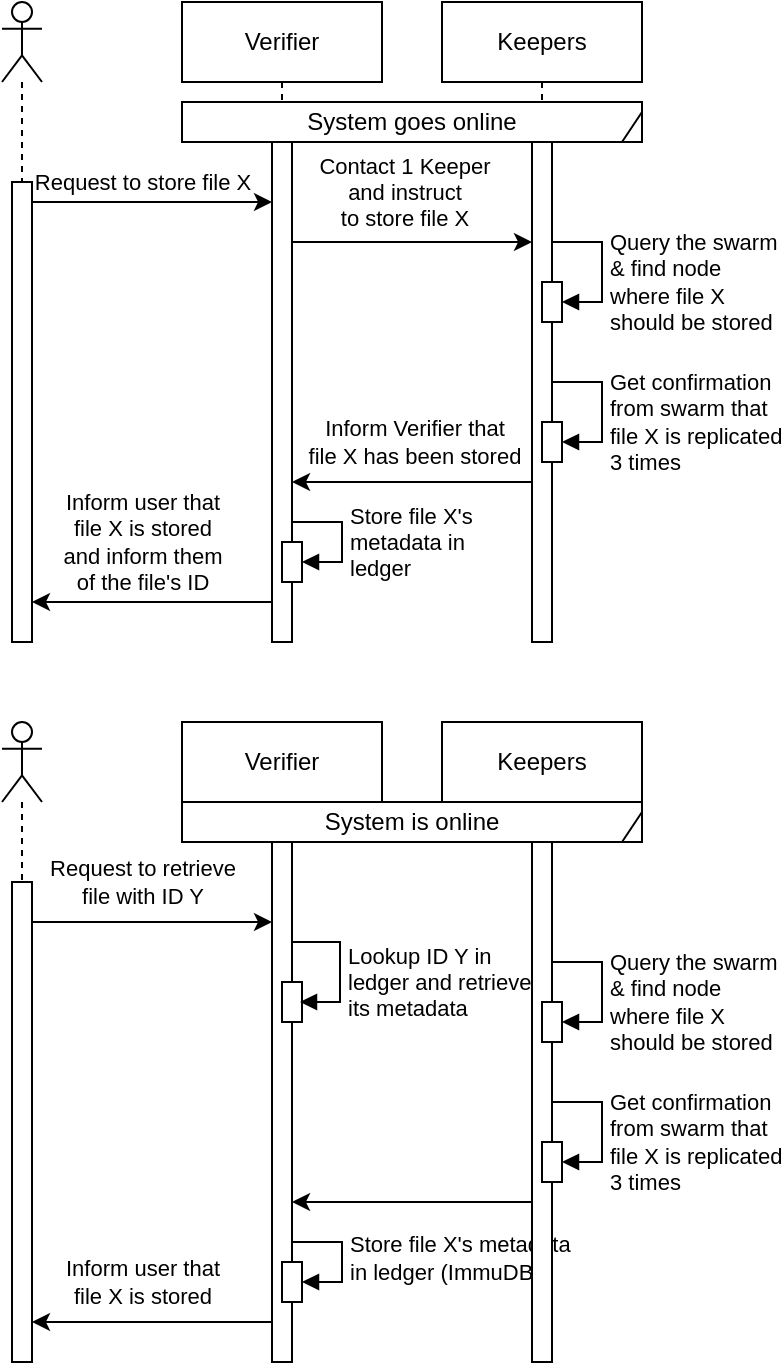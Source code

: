 <mxfile version="21.3.4" type="github">
  <diagram name="Page-1" id="2YBvvXClWsGukQMizWep">
    <mxGraphModel dx="638" dy="482" grid="1" gridSize="10" guides="1" tooltips="1" connect="1" arrows="1" fold="1" page="1" pageScale="1" pageWidth="850" pageHeight="1100" math="0" shadow="0">
      <root>
        <mxCell id="0" />
        <mxCell id="1" parent="0" />
        <mxCell id="udwQr87F3usd54VfVk4b-10" value="" style="shape=umlLifeline;perimeter=lifelinePerimeter;whiteSpace=wrap;html=1;container=1;dropTarget=0;collapsible=0;recursiveResize=0;outlineConnect=0;portConstraint=eastwest;newEdgeStyle={&quot;edgeStyle&quot;:&quot;elbowEdgeStyle&quot;,&quot;elbow&quot;:&quot;vertical&quot;,&quot;curved&quot;:0,&quot;rounded&quot;:0};participant=umlActor;" vertex="1" parent="1">
          <mxGeometry y="40" width="20" height="320" as="geometry" />
        </mxCell>
        <mxCell id="udwQr87F3usd54VfVk4b-11" value="" style="html=1;points=[];perimeter=orthogonalPerimeter;outlineConnect=0;targetShapes=umlLifeline;portConstraint=eastwest;newEdgeStyle={&quot;edgeStyle&quot;:&quot;elbowEdgeStyle&quot;,&quot;elbow&quot;:&quot;vertical&quot;,&quot;curved&quot;:0,&quot;rounded&quot;:0};" vertex="1" parent="udwQr87F3usd54VfVk4b-10">
          <mxGeometry x="5" y="90" width="10" height="230" as="geometry" />
        </mxCell>
        <mxCell id="udwQr87F3usd54VfVk4b-14" value="Verifier" style="shape=umlLifeline;perimeter=lifelinePerimeter;whiteSpace=wrap;html=1;container=1;dropTarget=0;collapsible=0;recursiveResize=0;outlineConnect=0;portConstraint=eastwest;newEdgeStyle={&quot;edgeStyle&quot;:&quot;elbowEdgeStyle&quot;,&quot;elbow&quot;:&quot;vertical&quot;,&quot;curved&quot;:0,&quot;rounded&quot;:0};" vertex="1" parent="1">
          <mxGeometry x="90" y="40" width="100" height="320" as="geometry" />
        </mxCell>
        <mxCell id="udwQr87F3usd54VfVk4b-16" value="" style="html=1;points=[];perimeter=orthogonalPerimeter;outlineConnect=0;targetShapes=umlLifeline;portConstraint=eastwest;newEdgeStyle={&quot;edgeStyle&quot;:&quot;elbowEdgeStyle&quot;,&quot;elbow&quot;:&quot;vertical&quot;,&quot;curved&quot;:0,&quot;rounded&quot;:0};" vertex="1" parent="udwQr87F3usd54VfVk4b-14">
          <mxGeometry x="45" y="50" width="10" height="270" as="geometry" />
        </mxCell>
        <mxCell id="udwQr87F3usd54VfVk4b-53" value="" style="html=1;points=[];perimeter=orthogonalPerimeter;outlineConnect=0;targetShapes=umlLifeline;portConstraint=eastwest;newEdgeStyle={&quot;edgeStyle&quot;:&quot;elbowEdgeStyle&quot;,&quot;elbow&quot;:&quot;vertical&quot;,&quot;curved&quot;:0,&quot;rounded&quot;:0};" vertex="1" parent="udwQr87F3usd54VfVk4b-14">
          <mxGeometry x="50" y="270" width="10" height="20" as="geometry" />
        </mxCell>
        <mxCell id="udwQr87F3usd54VfVk4b-54" value="Store file X&#39;s&lt;br&gt;metadata in&lt;br&gt;ledger" style="html=1;align=left;spacingLeft=2;endArrow=block;rounded=0;edgeStyle=orthogonalEdgeStyle;curved=0;rounded=0;" edge="1" target="udwQr87F3usd54VfVk4b-53" parent="udwQr87F3usd54VfVk4b-14" source="udwQr87F3usd54VfVk4b-16">
          <mxGeometry x="0.077" relative="1" as="geometry">
            <mxPoint x="60" y="250" as="sourcePoint" />
            <Array as="points">
              <mxPoint x="80" y="260" />
              <mxPoint x="80" y="280" />
            </Array>
            <mxPoint as="offset" />
          </mxGeometry>
        </mxCell>
        <mxCell id="udwQr87F3usd54VfVk4b-15" value="Keepers" style="shape=umlLifeline;perimeter=lifelinePerimeter;whiteSpace=wrap;html=1;container=1;dropTarget=0;collapsible=0;recursiveResize=0;outlineConnect=0;portConstraint=eastwest;newEdgeStyle={&quot;edgeStyle&quot;:&quot;elbowEdgeStyle&quot;,&quot;elbow&quot;:&quot;vertical&quot;,&quot;curved&quot;:0,&quot;rounded&quot;:0};" vertex="1" parent="1">
          <mxGeometry x="220" y="40" width="100" height="320" as="geometry" />
        </mxCell>
        <mxCell id="udwQr87F3usd54VfVk4b-22" value="" style="html=1;points=[];perimeter=orthogonalPerimeter;outlineConnect=0;targetShapes=umlLifeline;portConstraint=eastwest;newEdgeStyle={&quot;edgeStyle&quot;:&quot;elbowEdgeStyle&quot;,&quot;elbow&quot;:&quot;vertical&quot;,&quot;curved&quot;:0,&quot;rounded&quot;:0};" vertex="1" parent="udwQr87F3usd54VfVk4b-15">
          <mxGeometry x="45" y="50" width="10" height="270" as="geometry" />
        </mxCell>
        <mxCell id="udwQr87F3usd54VfVk4b-45" value="" style="html=1;points=[];perimeter=orthogonalPerimeter;outlineConnect=0;targetShapes=umlLifeline;portConstraint=eastwest;newEdgeStyle={&quot;edgeStyle&quot;:&quot;elbowEdgeStyle&quot;,&quot;elbow&quot;:&quot;vertical&quot;,&quot;curved&quot;:0,&quot;rounded&quot;:0};" vertex="1" parent="udwQr87F3usd54VfVk4b-15">
          <mxGeometry x="50" y="140" width="10" height="20" as="geometry" />
        </mxCell>
        <mxCell id="udwQr87F3usd54VfVk4b-46" value="Query the swarm&lt;br&gt;&amp;amp; find node&lt;br&gt;where file X&lt;br&gt;should be stored" style="html=1;align=left;spacingLeft=2;endArrow=block;rounded=0;edgeStyle=orthogonalEdgeStyle;curved=0;rounded=0;" edge="1" target="udwQr87F3usd54VfVk4b-45" parent="udwQr87F3usd54VfVk4b-15">
          <mxGeometry x="0.2" relative="1" as="geometry">
            <mxPoint x="55" y="120" as="sourcePoint" />
            <Array as="points">
              <mxPoint x="80" y="120" />
              <mxPoint x="80" y="150" />
            </Array>
            <mxPoint as="offset" />
          </mxGeometry>
        </mxCell>
        <mxCell id="udwQr87F3usd54VfVk4b-47" value="" style="html=1;points=[];perimeter=orthogonalPerimeter;outlineConnect=0;targetShapes=umlLifeline;portConstraint=eastwest;newEdgeStyle={&quot;edgeStyle&quot;:&quot;elbowEdgeStyle&quot;,&quot;elbow&quot;:&quot;vertical&quot;,&quot;curved&quot;:0,&quot;rounded&quot;:0};" vertex="1" parent="udwQr87F3usd54VfVk4b-15">
          <mxGeometry x="50" y="210" width="10" height="20" as="geometry" />
        </mxCell>
        <mxCell id="udwQr87F3usd54VfVk4b-48" value="Get confirmation&lt;br&gt;from swarm that&lt;br&gt;file X is replicated&lt;br&gt;3 times" style="html=1;align=left;spacingLeft=2;endArrow=block;rounded=0;edgeStyle=orthogonalEdgeStyle;curved=0;rounded=0;" edge="1" target="udwQr87F3usd54VfVk4b-47" parent="udwQr87F3usd54VfVk4b-15">
          <mxGeometry x="0.294" relative="1" as="geometry">
            <mxPoint x="55" y="180" as="sourcePoint" />
            <Array as="points">
              <mxPoint x="55" y="190" />
              <mxPoint x="80" y="190" />
              <mxPoint x="80" y="220" />
            </Array>
            <mxPoint as="offset" />
          </mxGeometry>
        </mxCell>
        <mxCell id="udwQr87F3usd54VfVk4b-36" value="System goes online" style="shape=umlFrame;whiteSpace=wrap;html=1;pointerEvents=0;width=280;height=20;gradientColor=none;" vertex="1" parent="1">
          <mxGeometry x="90" y="90" width="230" height="20" as="geometry" />
        </mxCell>
        <mxCell id="udwQr87F3usd54VfVk4b-37" value="" style="edgeStyle=elbowEdgeStyle;rounded=0;orthogonalLoop=1;jettySize=auto;html=1;elbow=vertical;curved=0;" edge="1" parent="1" source="udwQr87F3usd54VfVk4b-11" target="udwQr87F3usd54VfVk4b-16">
          <mxGeometry relative="1" as="geometry">
            <mxPoint x="130" y="140" as="targetPoint" />
            <Array as="points">
              <mxPoint x="60" y="140" />
            </Array>
          </mxGeometry>
        </mxCell>
        <mxCell id="udwQr87F3usd54VfVk4b-38" value="Request to store file X" style="edgeLabel;html=1;align=center;verticalAlign=middle;resizable=0;points=[];" vertex="1" connectable="0" parent="udwQr87F3usd54VfVk4b-37">
          <mxGeometry x="-0.358" y="1" relative="1" as="geometry">
            <mxPoint x="16" y="-9" as="offset" />
          </mxGeometry>
        </mxCell>
        <mxCell id="udwQr87F3usd54VfVk4b-41" style="edgeStyle=elbowEdgeStyle;rounded=0;orthogonalLoop=1;jettySize=auto;html=1;elbow=vertical;curved=0;" edge="1" parent="1" source="udwQr87F3usd54VfVk4b-16" target="udwQr87F3usd54VfVk4b-22">
          <mxGeometry relative="1" as="geometry">
            <mxPoint x="300" y="220" as="targetPoint" />
            <Array as="points">
              <mxPoint x="220" y="160" />
              <mxPoint x="230" y="150" />
            </Array>
          </mxGeometry>
        </mxCell>
        <mxCell id="udwQr87F3usd54VfVk4b-43" value="Contact 1 Keeper&lt;br&gt;and instruct&lt;br&gt;to store file X" style="edgeLabel;html=1;align=center;verticalAlign=middle;resizable=0;points=[];" vertex="1" connectable="0" parent="udwQr87F3usd54VfVk4b-41">
          <mxGeometry x="0.12" relative="1" as="geometry">
            <mxPoint x="-11" y="-25" as="offset" />
          </mxGeometry>
        </mxCell>
        <mxCell id="udwQr87F3usd54VfVk4b-49" style="edgeStyle=elbowEdgeStyle;rounded=0;orthogonalLoop=1;jettySize=auto;html=1;elbow=vertical;curved=0;" edge="1" parent="1" source="udwQr87F3usd54VfVk4b-22" target="udwQr87F3usd54VfVk4b-16">
          <mxGeometry relative="1" as="geometry">
            <Array as="points">
              <mxPoint x="200" y="280" />
            </Array>
          </mxGeometry>
        </mxCell>
        <mxCell id="udwQr87F3usd54VfVk4b-50" value="Inform Verifier that&lt;br&gt;file X has been stored" style="edgeLabel;html=1;align=center;verticalAlign=middle;resizable=0;points=[];" vertex="1" connectable="0" parent="udwQr87F3usd54VfVk4b-49">
          <mxGeometry x="0.108" y="-1" relative="1" as="geometry">
            <mxPoint x="7" y="-19" as="offset" />
          </mxGeometry>
        </mxCell>
        <mxCell id="udwQr87F3usd54VfVk4b-55" style="edgeStyle=elbowEdgeStyle;rounded=0;orthogonalLoop=1;jettySize=auto;html=1;elbow=vertical;curved=0;" edge="1" parent="1" source="udwQr87F3usd54VfVk4b-16" target="udwQr87F3usd54VfVk4b-11">
          <mxGeometry relative="1" as="geometry">
            <Array as="points">
              <mxPoint x="100" y="340" />
              <mxPoint x="60" y="360" />
            </Array>
          </mxGeometry>
        </mxCell>
        <mxCell id="udwQr87F3usd54VfVk4b-56" value="Inform user that&lt;br&gt;file X is stored&lt;br&gt;and inform them&lt;br&gt;of the file&#39;s ID" style="edgeLabel;html=1;align=center;verticalAlign=middle;resizable=0;points=[];" vertex="1" connectable="0" parent="udwQr87F3usd54VfVk4b-55">
          <mxGeometry x="0.106" y="-3" relative="1" as="geometry">
            <mxPoint x="1" y="-27" as="offset" />
          </mxGeometry>
        </mxCell>
        <mxCell id="udwQr87F3usd54VfVk4b-57" value="" style="shape=umlLifeline;perimeter=lifelinePerimeter;whiteSpace=wrap;html=1;container=1;dropTarget=0;collapsible=0;recursiveResize=0;outlineConnect=0;portConstraint=eastwest;newEdgeStyle={&quot;edgeStyle&quot;:&quot;elbowEdgeStyle&quot;,&quot;elbow&quot;:&quot;vertical&quot;,&quot;curved&quot;:0,&quot;rounded&quot;:0};participant=umlActor;" vertex="1" parent="1">
          <mxGeometry y="400" width="20" height="320" as="geometry" />
        </mxCell>
        <mxCell id="udwQr87F3usd54VfVk4b-58" value="" style="html=1;points=[];perimeter=orthogonalPerimeter;outlineConnect=0;targetShapes=umlLifeline;portConstraint=eastwest;newEdgeStyle={&quot;edgeStyle&quot;:&quot;elbowEdgeStyle&quot;,&quot;elbow&quot;:&quot;vertical&quot;,&quot;curved&quot;:0,&quot;rounded&quot;:0};" vertex="1" parent="udwQr87F3usd54VfVk4b-57">
          <mxGeometry x="5" y="80" width="10" height="240" as="geometry" />
        </mxCell>
        <mxCell id="udwQr87F3usd54VfVk4b-59" value="Verifier" style="shape=umlLifeline;perimeter=lifelinePerimeter;whiteSpace=wrap;html=1;container=1;dropTarget=0;collapsible=0;recursiveResize=0;outlineConnect=0;portConstraint=eastwest;newEdgeStyle={&quot;edgeStyle&quot;:&quot;elbowEdgeStyle&quot;,&quot;elbow&quot;:&quot;vertical&quot;,&quot;curved&quot;:0,&quot;rounded&quot;:0};" vertex="1" parent="1">
          <mxGeometry x="90" y="400" width="100" height="320" as="geometry" />
        </mxCell>
        <mxCell id="udwQr87F3usd54VfVk4b-60" value="" style="html=1;points=[];perimeter=orthogonalPerimeter;outlineConnect=0;targetShapes=umlLifeline;portConstraint=eastwest;newEdgeStyle={&quot;edgeStyle&quot;:&quot;elbowEdgeStyle&quot;,&quot;elbow&quot;:&quot;vertical&quot;,&quot;curved&quot;:0,&quot;rounded&quot;:0};" vertex="1" parent="udwQr87F3usd54VfVk4b-59">
          <mxGeometry x="45" y="50" width="10" height="270" as="geometry" />
        </mxCell>
        <mxCell id="udwQr87F3usd54VfVk4b-61" value="" style="html=1;points=[];perimeter=orthogonalPerimeter;outlineConnect=0;targetShapes=umlLifeline;portConstraint=eastwest;newEdgeStyle={&quot;edgeStyle&quot;:&quot;elbowEdgeStyle&quot;,&quot;elbow&quot;:&quot;vertical&quot;,&quot;curved&quot;:0,&quot;rounded&quot;:0};" vertex="1" parent="udwQr87F3usd54VfVk4b-59">
          <mxGeometry x="50" y="270" width="10" height="20" as="geometry" />
        </mxCell>
        <mxCell id="udwQr87F3usd54VfVk4b-62" value="Store file X&#39;s metadata&lt;br&gt;in ledger (ImmuDB)" style="html=1;align=left;spacingLeft=2;endArrow=block;rounded=0;edgeStyle=orthogonalEdgeStyle;curved=0;rounded=0;" edge="1" parent="udwQr87F3usd54VfVk4b-59" source="udwQr87F3usd54VfVk4b-60" target="udwQr87F3usd54VfVk4b-61">
          <mxGeometry relative="1" as="geometry">
            <mxPoint x="60" y="250" as="sourcePoint" />
            <Array as="points">
              <mxPoint x="80" y="260" />
              <mxPoint x="80" y="280" />
            </Array>
          </mxGeometry>
        </mxCell>
        <mxCell id="udwQr87F3usd54VfVk4b-79" value="" style="html=1;points=[];perimeter=orthogonalPerimeter;outlineConnect=0;targetShapes=umlLifeline;portConstraint=eastwest;newEdgeStyle={&quot;edgeStyle&quot;:&quot;elbowEdgeStyle&quot;,&quot;elbow&quot;:&quot;vertical&quot;,&quot;curved&quot;:0,&quot;rounded&quot;:0};" vertex="1" parent="udwQr87F3usd54VfVk4b-59">
          <mxGeometry x="50" y="130" width="10" height="20" as="geometry" />
        </mxCell>
        <mxCell id="udwQr87F3usd54VfVk4b-80" value="Lookup ID Y in&lt;br&gt;ledger and retrieve&lt;br&gt;its metadata" style="html=1;align=left;spacingLeft=2;endArrow=block;rounded=0;edgeStyle=orthogonalEdgeStyle;curved=0;rounded=0;" edge="1" parent="udwQr87F3usd54VfVk4b-59">
          <mxGeometry x="0.189" relative="1" as="geometry">
            <mxPoint x="55" y="110" as="sourcePoint" />
            <Array as="points">
              <mxPoint x="79" y="110" />
              <mxPoint x="79" y="140" />
            </Array>
            <mxPoint x="59" y="140" as="targetPoint" />
            <mxPoint as="offset" />
          </mxGeometry>
        </mxCell>
        <mxCell id="udwQr87F3usd54VfVk4b-63" value="Keepers" style="shape=umlLifeline;perimeter=lifelinePerimeter;whiteSpace=wrap;html=1;container=1;dropTarget=0;collapsible=0;recursiveResize=0;outlineConnect=0;portConstraint=eastwest;newEdgeStyle={&quot;edgeStyle&quot;:&quot;elbowEdgeStyle&quot;,&quot;elbow&quot;:&quot;vertical&quot;,&quot;curved&quot;:0,&quot;rounded&quot;:0};" vertex="1" parent="1">
          <mxGeometry x="220" y="400" width="100" height="320" as="geometry" />
        </mxCell>
        <mxCell id="udwQr87F3usd54VfVk4b-64" value="" style="html=1;points=[];perimeter=orthogonalPerimeter;outlineConnect=0;targetShapes=umlLifeline;portConstraint=eastwest;newEdgeStyle={&quot;edgeStyle&quot;:&quot;elbowEdgeStyle&quot;,&quot;elbow&quot;:&quot;vertical&quot;,&quot;curved&quot;:0,&quot;rounded&quot;:0};" vertex="1" parent="udwQr87F3usd54VfVk4b-63">
          <mxGeometry x="45" y="50" width="10" height="270" as="geometry" />
        </mxCell>
        <mxCell id="udwQr87F3usd54VfVk4b-65" value="" style="html=1;points=[];perimeter=orthogonalPerimeter;outlineConnect=0;targetShapes=umlLifeline;portConstraint=eastwest;newEdgeStyle={&quot;edgeStyle&quot;:&quot;elbowEdgeStyle&quot;,&quot;elbow&quot;:&quot;vertical&quot;,&quot;curved&quot;:0,&quot;rounded&quot;:0};" vertex="1" parent="udwQr87F3usd54VfVk4b-63">
          <mxGeometry x="50" y="140" width="10" height="20" as="geometry" />
        </mxCell>
        <mxCell id="udwQr87F3usd54VfVk4b-66" value="Query the swarm&lt;br&gt;&amp;amp; find node&lt;br&gt;where file X&lt;br&gt;should be stored" style="html=1;align=left;spacingLeft=2;endArrow=block;rounded=0;edgeStyle=orthogonalEdgeStyle;curved=0;rounded=0;" edge="1" parent="udwQr87F3usd54VfVk4b-63" target="udwQr87F3usd54VfVk4b-65">
          <mxGeometry x="0.2" relative="1" as="geometry">
            <mxPoint x="55" y="120" as="sourcePoint" />
            <Array as="points">
              <mxPoint x="80" y="120" />
              <mxPoint x="80" y="150" />
            </Array>
            <mxPoint as="offset" />
          </mxGeometry>
        </mxCell>
        <mxCell id="udwQr87F3usd54VfVk4b-67" value="" style="html=1;points=[];perimeter=orthogonalPerimeter;outlineConnect=0;targetShapes=umlLifeline;portConstraint=eastwest;newEdgeStyle={&quot;edgeStyle&quot;:&quot;elbowEdgeStyle&quot;,&quot;elbow&quot;:&quot;vertical&quot;,&quot;curved&quot;:0,&quot;rounded&quot;:0};" vertex="1" parent="udwQr87F3usd54VfVk4b-63">
          <mxGeometry x="50" y="210" width="10" height="20" as="geometry" />
        </mxCell>
        <mxCell id="udwQr87F3usd54VfVk4b-68" value="Get confirmation&lt;br&gt;from swarm that&lt;br&gt;file X is replicated&lt;br&gt;3 times" style="html=1;align=left;spacingLeft=2;endArrow=block;rounded=0;edgeStyle=orthogonalEdgeStyle;curved=0;rounded=0;" edge="1" parent="udwQr87F3usd54VfVk4b-63" target="udwQr87F3usd54VfVk4b-67">
          <mxGeometry x="0.294" relative="1" as="geometry">
            <mxPoint x="55" y="180" as="sourcePoint" />
            <Array as="points">
              <mxPoint x="55" y="190" />
              <mxPoint x="80" y="190" />
              <mxPoint x="80" y="220" />
            </Array>
            <mxPoint as="offset" />
          </mxGeometry>
        </mxCell>
        <mxCell id="udwQr87F3usd54VfVk4b-69" value="System is online" style="shape=umlFrame;whiteSpace=wrap;html=1;pointerEvents=0;width=280;height=20;gradientColor=none;" vertex="1" parent="1">
          <mxGeometry x="90" y="440" width="230" height="20" as="geometry" />
        </mxCell>
        <mxCell id="udwQr87F3usd54VfVk4b-70" value="" style="edgeStyle=elbowEdgeStyle;rounded=0;orthogonalLoop=1;jettySize=auto;html=1;elbow=horizontal;curved=0;" edge="1" parent="1">
          <mxGeometry relative="1" as="geometry">
            <mxPoint x="135.0" y="500" as="targetPoint" />
            <Array as="points">
              <mxPoint x="60" y="500" />
            </Array>
            <mxPoint x="15.0" y="500" as="sourcePoint" />
          </mxGeometry>
        </mxCell>
        <mxCell id="udwQr87F3usd54VfVk4b-78" value="Request to retrieve&lt;br&gt;file with ID Y" style="edgeLabel;html=1;align=center;verticalAlign=middle;resizable=0;points=[];" vertex="1" connectable="0" parent="udwQr87F3usd54VfVk4b-70">
          <mxGeometry x="0.152" relative="1" as="geometry">
            <mxPoint x="-14" y="-20" as="offset" />
          </mxGeometry>
        </mxCell>
        <mxCell id="udwQr87F3usd54VfVk4b-74" style="edgeStyle=elbowEdgeStyle;rounded=0;orthogonalLoop=1;jettySize=auto;html=1;elbow=vertical;curved=0;" edge="1" parent="1" source="udwQr87F3usd54VfVk4b-64" target="udwQr87F3usd54VfVk4b-60">
          <mxGeometry relative="1" as="geometry">
            <Array as="points">
              <mxPoint x="200" y="640" />
            </Array>
          </mxGeometry>
        </mxCell>
        <mxCell id="udwQr87F3usd54VfVk4b-76" style="edgeStyle=elbowEdgeStyle;rounded=0;orthogonalLoop=1;jettySize=auto;html=1;elbow=vertical;curved=0;" edge="1" parent="1" source="udwQr87F3usd54VfVk4b-60" target="udwQr87F3usd54VfVk4b-58">
          <mxGeometry relative="1" as="geometry">
            <Array as="points">
              <mxPoint x="100" y="700" />
              <mxPoint x="60" y="720" />
            </Array>
          </mxGeometry>
        </mxCell>
        <mxCell id="udwQr87F3usd54VfVk4b-77" value="Inform user that&lt;br&gt;file X is stored" style="edgeLabel;html=1;align=center;verticalAlign=middle;resizable=0;points=[];" vertex="1" connectable="0" parent="udwQr87F3usd54VfVk4b-76">
          <mxGeometry x="0.106" y="-3" relative="1" as="geometry">
            <mxPoint x="1" y="-17" as="offset" />
          </mxGeometry>
        </mxCell>
      </root>
    </mxGraphModel>
  </diagram>
</mxfile>
